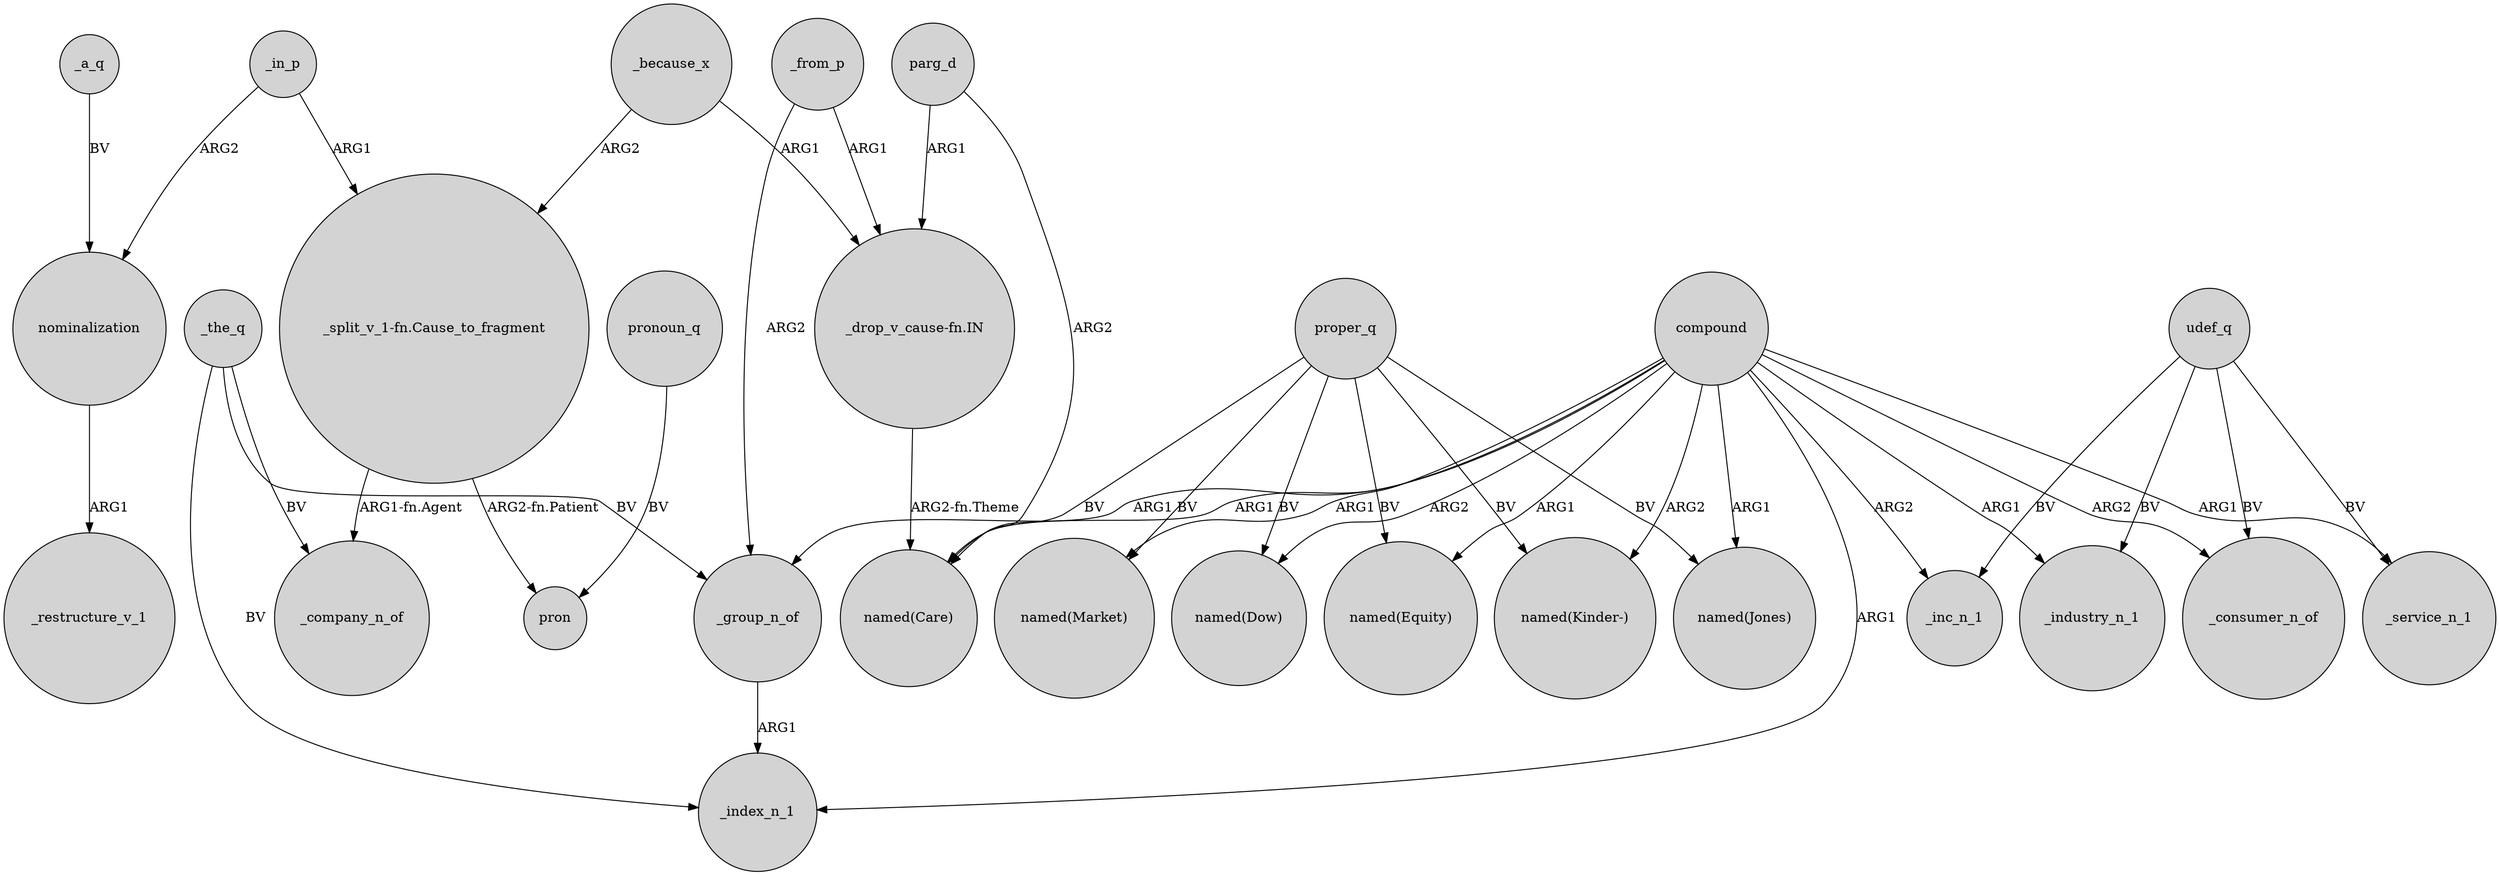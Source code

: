 digraph {
	node [shape=circle style=filled]
	_in_p -> "_split_v_1-fn.Cause_to_fragment" [label=ARG1]
	_group_n_of -> _index_n_1 [label=ARG1]
	proper_q -> "named(Care)" [label=BV]
	udef_q -> _inc_n_1 [label=BV]
	compound -> "named(Dow)" [label=ARG2]
	proper_q -> "named(Dow)" [label=BV]
	compound -> _industry_n_1 [label=ARG1]
	compound -> "named(Kinder-)" [label=ARG2]
	_a_q -> nominalization [label=BV]
	_the_q -> _group_n_of [label=BV]
	parg_d -> "_drop_v_cause-fn.IN" [label=ARG1]
	_the_q -> _company_n_of [label=BV]
	nominalization -> _restructure_v_1 [label=ARG1]
	compound -> "named(Equity)" [label=ARG1]
	pronoun_q -> pron [label=BV]
	proper_q -> "named(Jones)" [label=BV]
	_because_x -> "_split_v_1-fn.Cause_to_fragment" [label=ARG2]
	udef_q -> _service_n_1 [label=BV]
	compound -> "named(Care)" [label=ARG1]
	_from_p -> "_drop_v_cause-fn.IN" [label=ARG1]
	udef_q -> _consumer_n_of [label=BV]
	_the_q -> _index_n_1 [label=BV]
	_because_x -> "_drop_v_cause-fn.IN" [label=ARG1]
	"_drop_v_cause-fn.IN" -> "named(Care)" [label="ARG2-fn.Theme"]
	"_split_v_1-fn.Cause_to_fragment" -> _company_n_of [label="ARG1-fn.Agent"]
	compound -> _consumer_n_of [label=ARG2]
	parg_d -> "named(Care)" [label=ARG2]
	proper_q -> "named(Market)" [label=BV]
	_in_p -> nominalization [label=ARG2]
	compound -> "named(Market)" [label=ARG1]
	compound -> _service_n_1 [label=ARG1]
	proper_q -> "named(Equity)" [label=BV]
	compound -> _inc_n_1 [label=ARG2]
	compound -> _group_n_of [label=ARG1]
	udef_q -> _industry_n_1 [label=BV]
	compound -> "named(Jones)" [label=ARG1]
	proper_q -> "named(Kinder-)" [label=BV]
	compound -> _index_n_1 [label=ARG1]
	_from_p -> _group_n_of [label=ARG2]
	"_split_v_1-fn.Cause_to_fragment" -> pron [label="ARG2-fn.Patient"]
}
